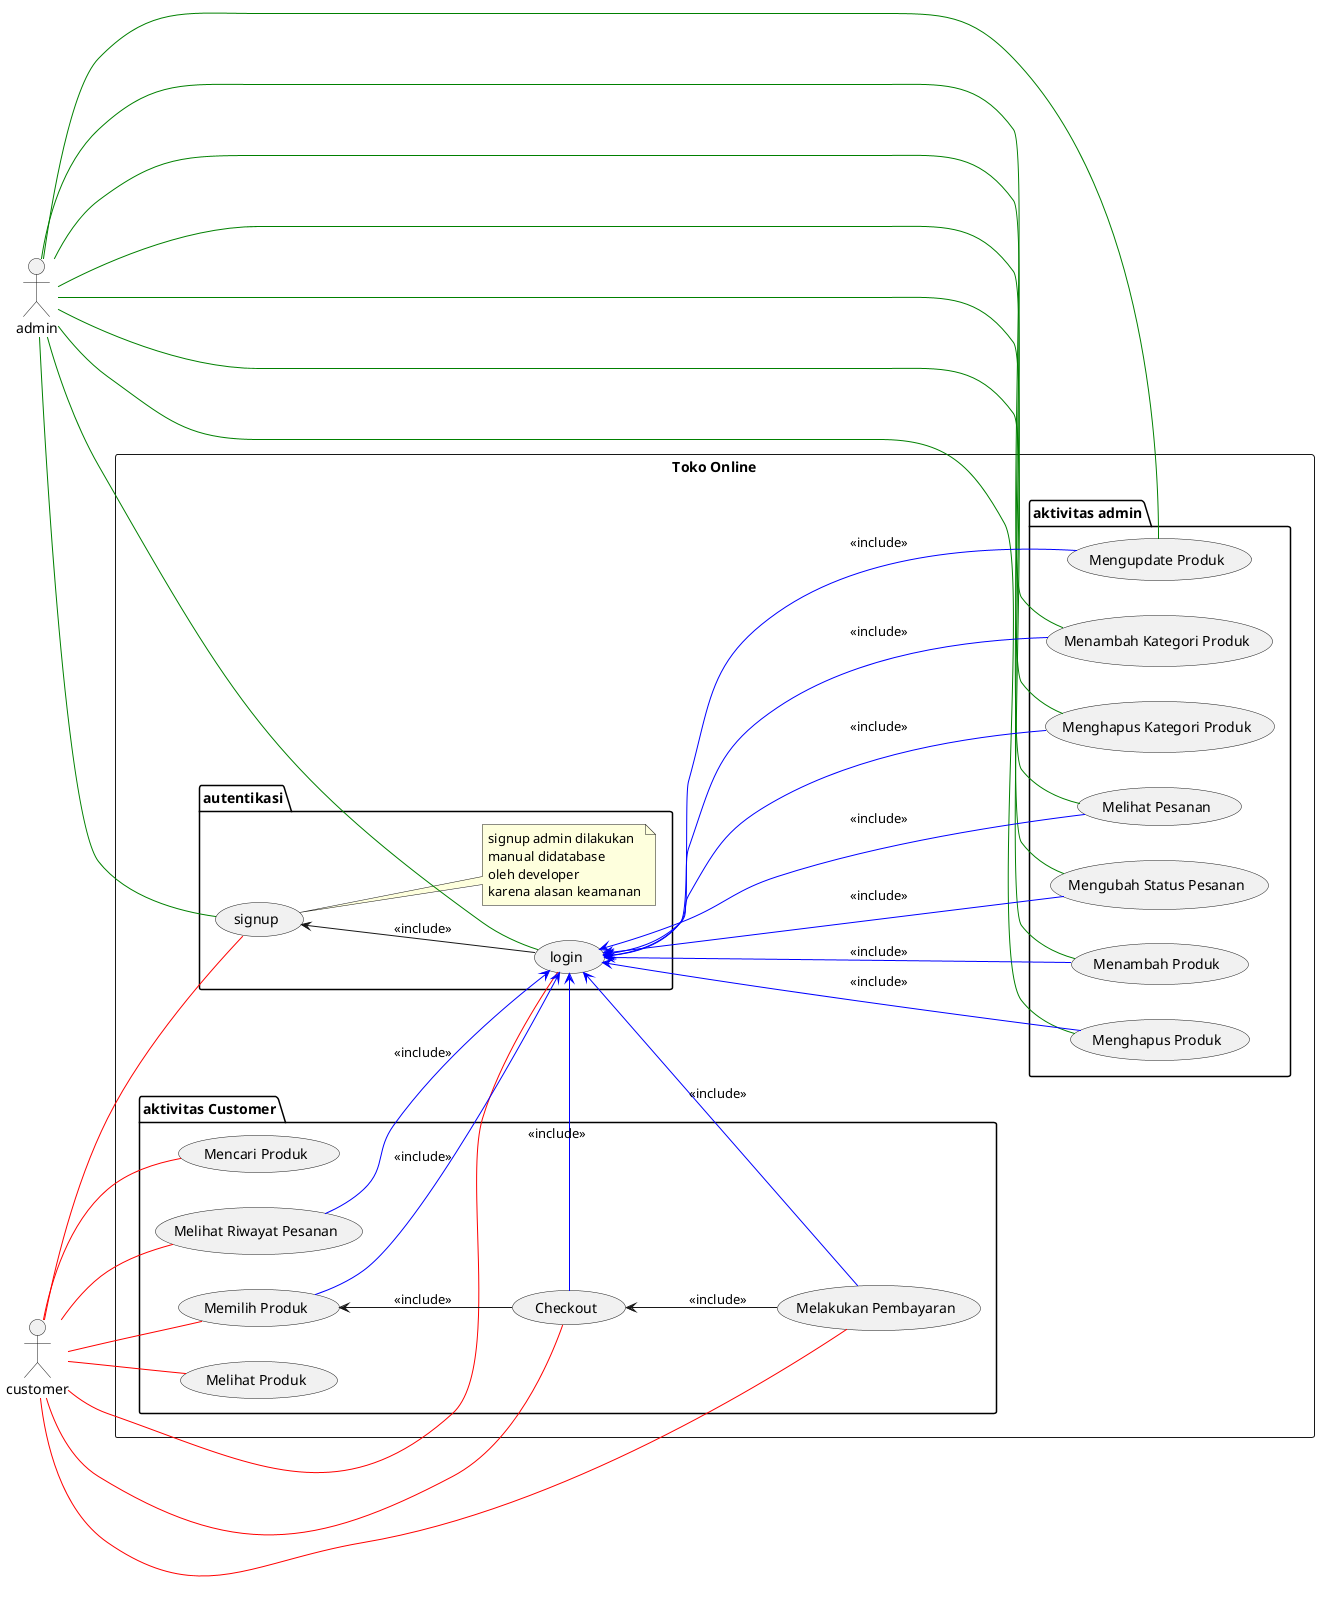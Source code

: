 @startuml toko_online

left to right direction

actor admin
actor customer

rectangle "Toko Online" {
  package "autentikasi" {
    usecase "login" as login
    usecase "signup" as signup
    
    signup <-- login : <<include>>
    admin -- signup #line:green
    admin - login #line:green
    customer -- signup #line:red
    customer - login #line:red

    note right of signup 
      signup admin dilakukan 
      manual didatabase
      oleh developer
      karena alasan keamanan
    end note
  }

  package "aktivitas admin" {
    admin -- (Menambah Produk)  #line:green
    admin --- (Menghapus Produk) #line:green
    admin -- (Mengupdate Produk) #line:green
    admin --- (Menambah Kategori Produk) #line:green
    admin -- (Menghapus Kategori Produk) #line:green

    admin -- (Melihat Pesanan) #line:green
    admin --- (Mengubah Status Pesanan) #line:green

    login <-- (Menambah Produk)  #line:blue : <<include>>
    login <-- (Menghapus Produk) #line:blue : <<include>>
    login <-- (Mengupdate Produk) #line:blue : <<include>>
    login <--- (Menambah Kategori Produk) #line:blue : <<include>>
    login <-- (Menghapus Kategori Produk) #line:blue : <<include>>

    login <-- (Melihat Pesanan) #line:blue : <<include>>
    login <--- (Mengubah Status Pesanan) #line:blue : <<include>>
  }

  package "aktivitas Customer" {
    customer -- (Melihat Produk) #line:red
    customer -- (Mencari Produk) #line:red
    customer -- (Melihat Riwayat Pesanan) #line:red

    customer -- (Memilih Produk) #line:red
    customer -- (Checkout) #line:red
    customer -- (Melakukan Pembayaran) #line:red
    (Memilih Produk)  <-- (Checkout) : <<include>>
    (Checkout) <-- (Melakukan Pembayaran) : <<include>>


    (Melihat Riwayat Pesanan)  --> login #line:blue : <<include>>
    (Memilih Produk)  --> login #line:blue : <<include>>
    (Checkout) --> login #line:blue : <<include>>
    login <-- (Melakukan Pembayaran) #line:blue : <<include>>
  }
}

@enduml
